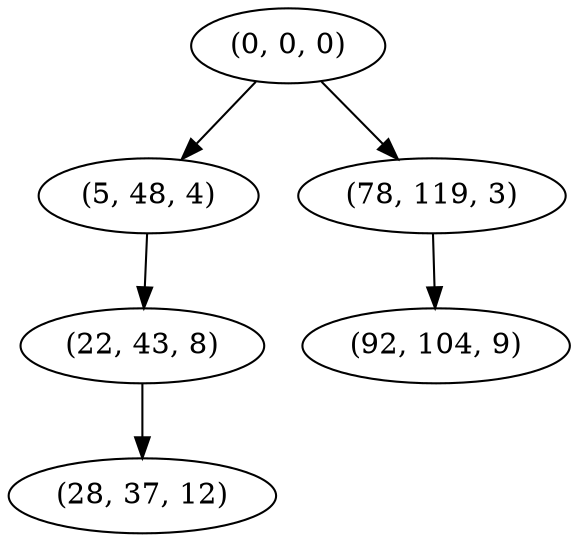digraph tree {
    "(0, 0, 0)";
    "(5, 48, 4)";
    "(22, 43, 8)";
    "(28, 37, 12)";
    "(78, 119, 3)";
    "(92, 104, 9)";
    "(0, 0, 0)" -> "(5, 48, 4)";
    "(0, 0, 0)" -> "(78, 119, 3)";
    "(5, 48, 4)" -> "(22, 43, 8)";
    "(22, 43, 8)" -> "(28, 37, 12)";
    "(78, 119, 3)" -> "(92, 104, 9)";
}
